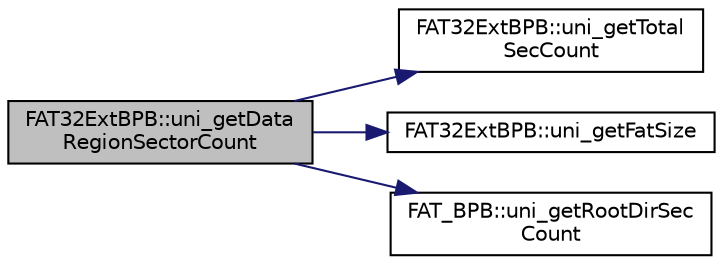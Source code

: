 digraph "FAT32ExtBPB::uni_getDataRegionSectorCount"
{
  edge [fontname="Helvetica",fontsize="10",labelfontname="Helvetica",labelfontsize="10"];
  node [fontname="Helvetica",fontsize="10",shape=record];
  rankdir="LR";
  Node38 [label="FAT32ExtBPB::uni_getData\lRegionSectorCount",height=0.2,width=0.4,color="black", fillcolor="grey75", style="filled", fontcolor="black"];
  Node38 -> Node39 [color="midnightblue",fontsize="10",style="solid",fontname="Helvetica"];
  Node39 [label="FAT32ExtBPB::uni_getTotal\lSecCount",height=0.2,width=0.4,color="black", fillcolor="white", style="filled",URL="$da/dd1/class_f_a_t32_ext_b_p_b.html#a27ddfdaaa1001d8d0653912cd415f5e8"];
  Node38 -> Node40 [color="midnightblue",fontsize="10",style="solid",fontname="Helvetica"];
  Node40 [label="FAT32ExtBPB::uni_getFatSize",height=0.2,width=0.4,color="black", fillcolor="white", style="filled",URL="$da/dd1/class_f_a_t32_ext_b_p_b.html#ad9fa1e2d61c822e8f2b5c2785b2ac9b3"];
  Node38 -> Node41 [color="midnightblue",fontsize="10",style="solid",fontname="Helvetica"];
  Node41 [label="FAT_BPB::uni_getRootDirSec\lCount",height=0.2,width=0.4,color="black", fillcolor="white", style="filled",URL="$d7/d6e/class_f_a_t___b_p_b.html#adb4332d528545370498cd33e7bbc2038"];
}
